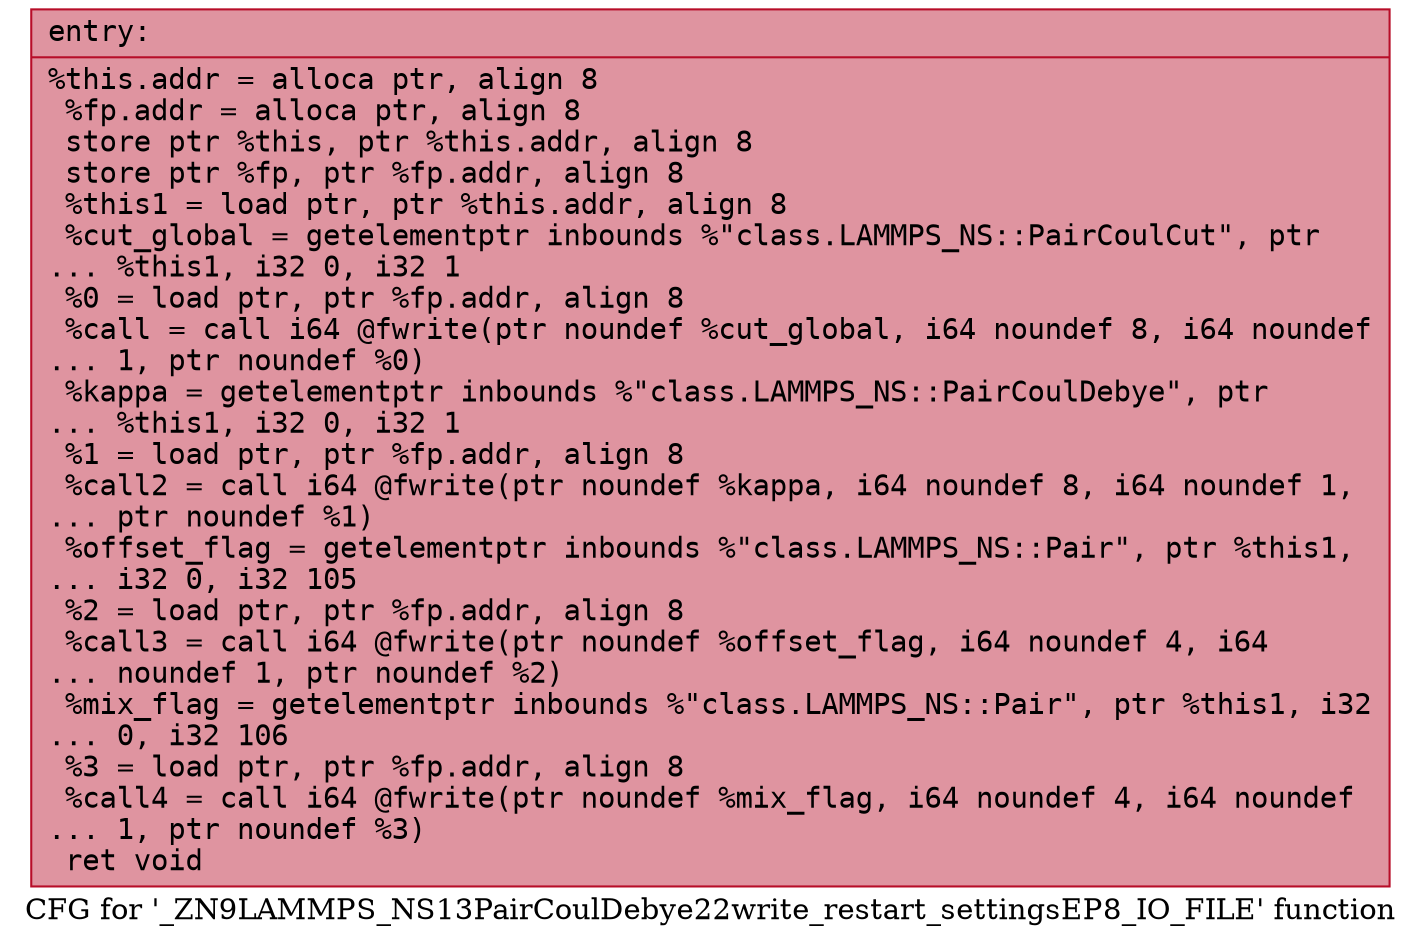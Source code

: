 digraph "CFG for '_ZN9LAMMPS_NS13PairCoulDebye22write_restart_settingsEP8_IO_FILE' function" {
	label="CFG for '_ZN9LAMMPS_NS13PairCoulDebye22write_restart_settingsEP8_IO_FILE' function";

	Node0x561a2b062cd0 [shape=record,color="#b70d28ff", style=filled, fillcolor="#b70d2870" fontname="Courier",label="{entry:\l|  %this.addr = alloca ptr, align 8\l  %fp.addr = alloca ptr, align 8\l  store ptr %this, ptr %this.addr, align 8\l  store ptr %fp, ptr %fp.addr, align 8\l  %this1 = load ptr, ptr %this.addr, align 8\l  %cut_global = getelementptr inbounds %\"class.LAMMPS_NS::PairCoulCut\", ptr\l... %this1, i32 0, i32 1\l  %0 = load ptr, ptr %fp.addr, align 8\l  %call = call i64 @fwrite(ptr noundef %cut_global, i64 noundef 8, i64 noundef\l... 1, ptr noundef %0)\l  %kappa = getelementptr inbounds %\"class.LAMMPS_NS::PairCoulDebye\", ptr\l... %this1, i32 0, i32 1\l  %1 = load ptr, ptr %fp.addr, align 8\l  %call2 = call i64 @fwrite(ptr noundef %kappa, i64 noundef 8, i64 noundef 1,\l... ptr noundef %1)\l  %offset_flag = getelementptr inbounds %\"class.LAMMPS_NS::Pair\", ptr %this1,\l... i32 0, i32 105\l  %2 = load ptr, ptr %fp.addr, align 8\l  %call3 = call i64 @fwrite(ptr noundef %offset_flag, i64 noundef 4, i64\l... noundef 1, ptr noundef %2)\l  %mix_flag = getelementptr inbounds %\"class.LAMMPS_NS::Pair\", ptr %this1, i32\l... 0, i32 106\l  %3 = load ptr, ptr %fp.addr, align 8\l  %call4 = call i64 @fwrite(ptr noundef %mix_flag, i64 noundef 4, i64 noundef\l... 1, ptr noundef %3)\l  ret void\l}"];
}
